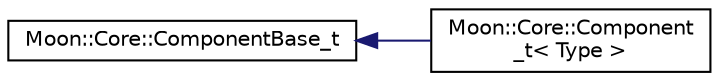 digraph "Graphical Class Hierarchy"
{
 // LATEX_PDF_SIZE
  edge [fontname="Helvetica",fontsize="10",labelfontname="Helvetica",labelfontsize="10"];
  node [fontname="Helvetica",fontsize="10",shape=record];
  rankdir="LR";
  Node0 [label="Moon::Core::ComponentBase_t",height=0.2,width=0.4,color="black", fillcolor="white", style="filled",URL="$struct_moon_1_1_core_1_1_component_base__t.html",tooltip="Clase de la que heredan todos los components del Motor."];
  Node0 -> Node1 [dir="back",color="midnightblue",fontsize="10",style="solid",fontname="Helvetica"];
  Node1 [label="Moon::Core::Component\l_t\< Type \>",height=0.2,width=0.4,color="black", fillcolor="white", style="filled",URL="$struct_moon_1_1_core_1_1_component__t.html",tooltip="Clase de la que heredan todos los Components del Motor."];
}
